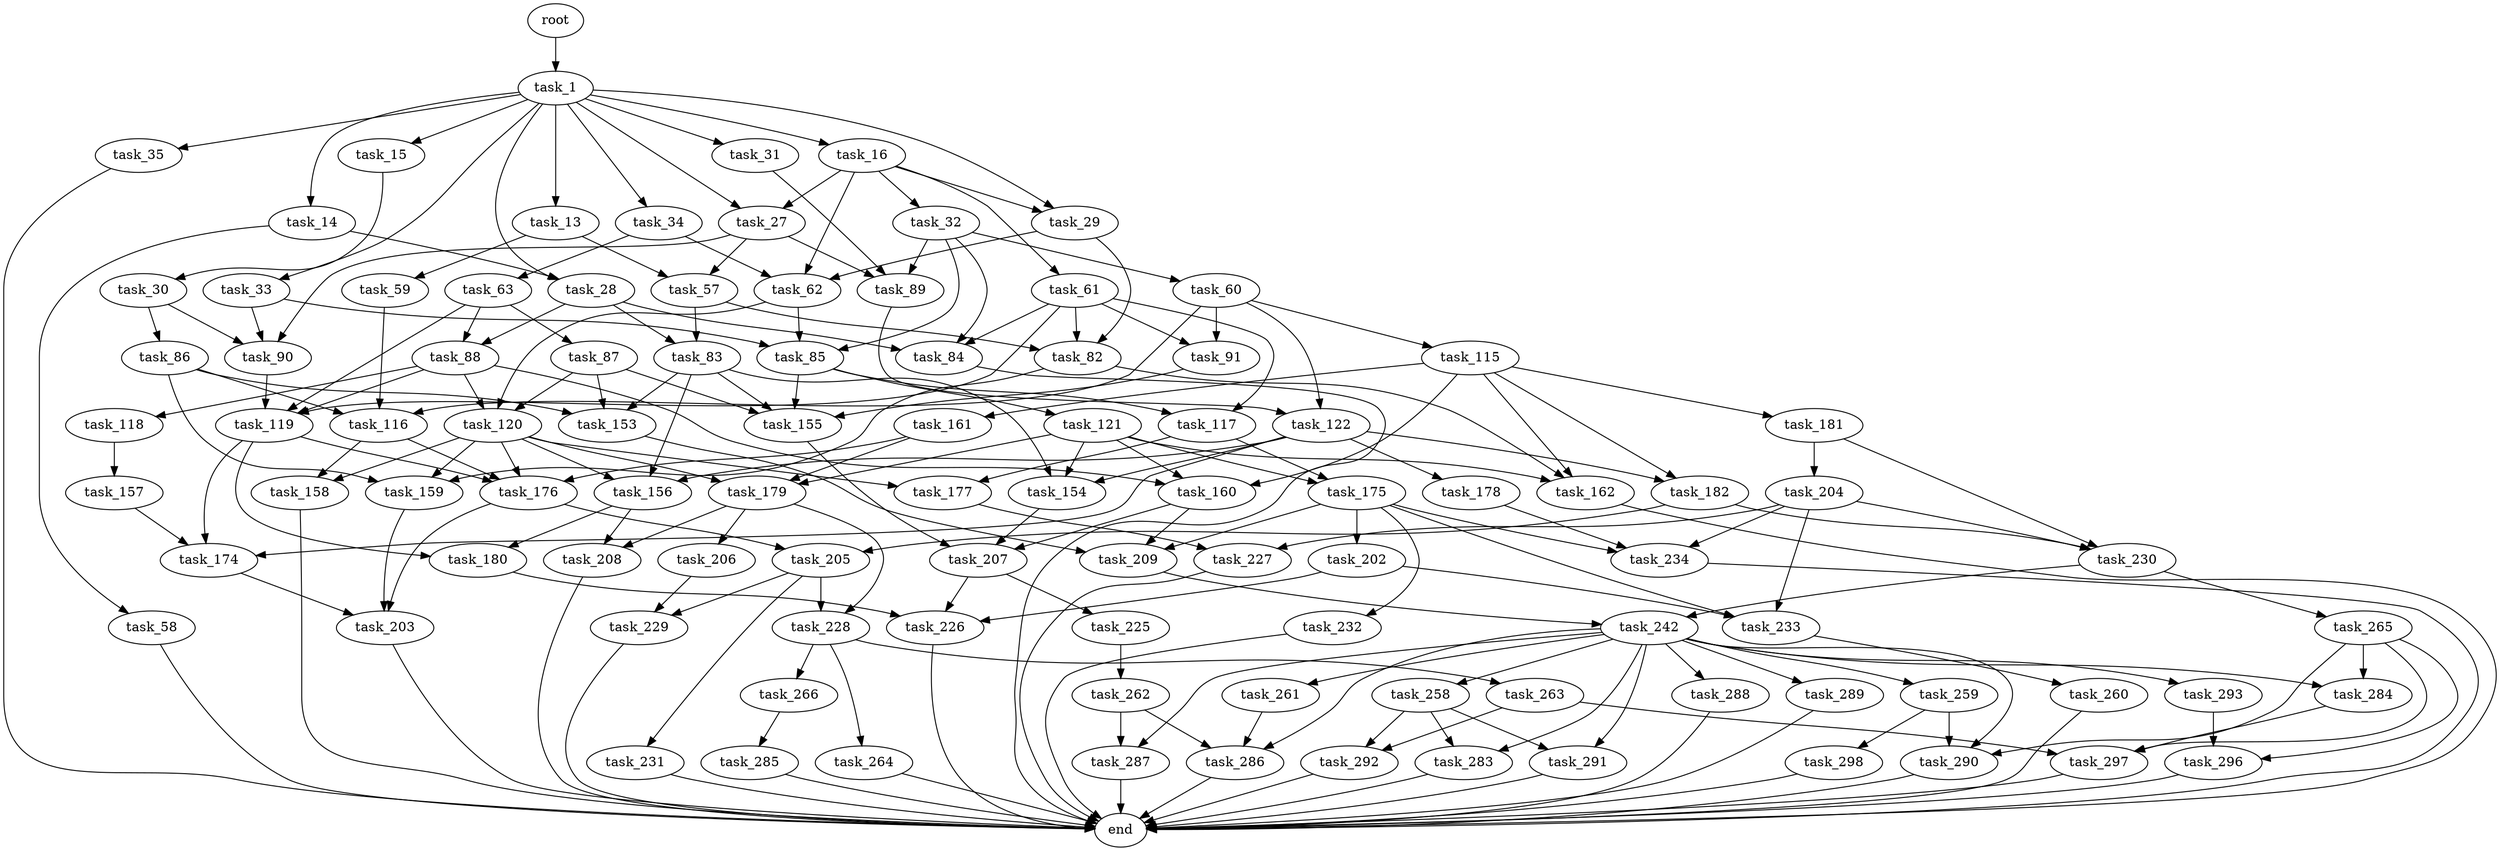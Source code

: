 digraph G {
  root [size="0.000000"];
  task_1 [size="4958395368.000000"];
  task_13 [size="549755813888.000000"];
  task_14 [size="487280533299.000000"];
  task_15 [size="1073741824000.000000"];
  task_16 [size="368293445632.000000"];
  task_27 [size="28991029248.000000"];
  task_28 [size="1995614255.000000"];
  task_29 [size="20741433071.000000"];
  task_30 [size="30180690896.000000"];
  task_31 [size="11857621696.000000"];
  task_32 [size="12138590177.000000"];
  task_33 [size="1073741824000.000000"];
  task_34 [size="231928233984.000000"];
  task_35 [size="548859690056.000000"];
  task_57 [size="549755813888.000000"];
  task_58 [size="10872833041.000000"];
  task_59 [size="231928233984.000000"];
  task_60 [size="755863461636.000000"];
  task_61 [size="14682959060.000000"];
  task_62 [size="225342105542.000000"];
  task_63 [size="9697221060.000000"];
  task_82 [size="12026752203.000000"];
  task_83 [size="232539985276.000000"];
  task_84 [size="32005547121.000000"];
  task_85 [size="2350909266.000000"];
  task_86 [size="209582465242.000000"];
  task_87 [size="49678294384.000000"];
  task_88 [size="38937524836.000000"];
  task_89 [size="380051607906.000000"];
  task_90 [size="49556241172.000000"];
  task_91 [size="365932541803.000000"];
  task_115 [size="3362873984.000000"];
  task_116 [size="316769599690.000000"];
  task_117 [size="272093478863.000000"];
  task_118 [size="8589934592.000000"];
  task_119 [size="451492351582.000000"];
  task_120 [size="9847715121.000000"];
  task_121 [size="782757789696.000000"];
  task_122 [size="1985383282.000000"];
  task_153 [size="68719476736.000000"];
  task_154 [size="8589934592.000000"];
  task_155 [size="5303273488.000000"];
  task_156 [size="8550950801.000000"];
  task_157 [size="1232321096.000000"];
  task_158 [size="86099682814.000000"];
  task_159 [size="134217728000.000000"];
  task_160 [size="11913089693.000000"];
  task_161 [size="4921122117.000000"];
  task_162 [size="28991029248.000000"];
  task_174 [size="980718629.000000"];
  task_175 [size="6785271897.000000"];
  task_176 [size="12834308154.000000"];
  task_177 [size="28991029248.000000"];
  task_178 [size="8589934592.000000"];
  task_179 [size="1073741824000.000000"];
  task_180 [size="230525412793.000000"];
  task_181 [size="549755813888.000000"];
  task_182 [size="20397172749.000000"];
  task_202 [size="489710370131.000000"];
  task_203 [size="644562053789.000000"];
  task_204 [size="8589934592.000000"];
  task_205 [size="782757789696.000000"];
  task_206 [size="9330036499.000000"];
  task_207 [size="29567720411.000000"];
  task_208 [size="29185382322.000000"];
  task_209 [size="47379137870.000000"];
  task_225 [size="19705430699.000000"];
  task_226 [size="39002853659.000000"];
  task_227 [size="127789475180.000000"];
  task_228 [size="12988858550.000000"];
  task_229 [size="662738434887.000000"];
  task_230 [size="255441839422.000000"];
  task_231 [size="549755813888.000000"];
  task_232 [size="8300220805.000000"];
  task_233 [size="68719476736.000000"];
  task_234 [size="368293445632.000000"];
  task_242 [size="452493209695.000000"];
  task_258 [size="389962664980.000000"];
  task_259 [size="24111084919.000000"];
  task_260 [size="782757789696.000000"];
  task_261 [size="274939901564.000000"];
  task_262 [size="8961965812.000000"];
  task_263 [size="33454181456.000000"];
  task_264 [size="134217728000.000000"];
  task_265 [size="328762679363.000000"];
  task_266 [size="134217728000.000000"];
  task_283 [size="8589934592.000000"];
  task_284 [size="553011564218.000000"];
  task_285 [size="9710768767.000000"];
  task_286 [size="25449254497.000000"];
  task_287 [size="5122017824.000000"];
  task_288 [size="2061929833.000000"];
  task_289 [size="790180001710.000000"];
  task_290 [size="190446291881.000000"];
  task_291 [size="549755813888.000000"];
  task_292 [size="231928233984.000000"];
  task_293 [size="7131605760.000000"];
  task_296 [size="47531226119.000000"];
  task_297 [size="15533144520.000000"];
  task_298 [size="1235866908.000000"];
  end [size="0.000000"];

  root -> task_1 [size="1.000000"];
  task_1 -> task_13 [size="134217728.000000"];
  task_1 -> task_14 [size="134217728.000000"];
  task_1 -> task_15 [size="134217728.000000"];
  task_1 -> task_16 [size="134217728.000000"];
  task_1 -> task_27 [size="134217728.000000"];
  task_1 -> task_28 [size="134217728.000000"];
  task_1 -> task_29 [size="134217728.000000"];
  task_1 -> task_31 [size="134217728.000000"];
  task_1 -> task_33 [size="134217728.000000"];
  task_1 -> task_34 [size="134217728.000000"];
  task_1 -> task_35 [size="134217728.000000"];
  task_13 -> task_57 [size="536870912.000000"];
  task_13 -> task_59 [size="536870912.000000"];
  task_14 -> task_28 [size="536870912.000000"];
  task_14 -> task_58 [size="536870912.000000"];
  task_15 -> task_30 [size="838860800.000000"];
  task_16 -> task_27 [size="411041792.000000"];
  task_16 -> task_29 [size="411041792.000000"];
  task_16 -> task_32 [size="411041792.000000"];
  task_16 -> task_61 [size="411041792.000000"];
  task_16 -> task_62 [size="411041792.000000"];
  task_27 -> task_57 [size="75497472.000000"];
  task_27 -> task_89 [size="75497472.000000"];
  task_27 -> task_90 [size="75497472.000000"];
  task_28 -> task_83 [size="33554432.000000"];
  task_28 -> task_84 [size="33554432.000000"];
  task_28 -> task_88 [size="33554432.000000"];
  task_29 -> task_62 [size="411041792.000000"];
  task_29 -> task_82 [size="411041792.000000"];
  task_30 -> task_86 [size="536870912.000000"];
  task_30 -> task_90 [size="536870912.000000"];
  task_31 -> task_89 [size="536870912.000000"];
  task_32 -> task_60 [size="301989888.000000"];
  task_32 -> task_84 [size="301989888.000000"];
  task_32 -> task_85 [size="301989888.000000"];
  task_32 -> task_89 [size="301989888.000000"];
  task_33 -> task_85 [size="838860800.000000"];
  task_33 -> task_90 [size="838860800.000000"];
  task_34 -> task_62 [size="301989888.000000"];
  task_34 -> task_63 [size="301989888.000000"];
  task_35 -> end [size="1.000000"];
  task_57 -> task_82 [size="536870912.000000"];
  task_57 -> task_83 [size="536870912.000000"];
  task_58 -> end [size="1.000000"];
  task_59 -> task_116 [size="301989888.000000"];
  task_60 -> task_91 [size="679477248.000000"];
  task_60 -> task_115 [size="679477248.000000"];
  task_60 -> task_116 [size="679477248.000000"];
  task_60 -> task_122 [size="679477248.000000"];
  task_61 -> task_82 [size="411041792.000000"];
  task_61 -> task_84 [size="411041792.000000"];
  task_61 -> task_91 [size="411041792.000000"];
  task_61 -> task_117 [size="411041792.000000"];
  task_61 -> task_119 [size="411041792.000000"];
  task_62 -> task_85 [size="411041792.000000"];
  task_62 -> task_120 [size="411041792.000000"];
  task_63 -> task_87 [size="209715200.000000"];
  task_63 -> task_88 [size="209715200.000000"];
  task_63 -> task_119 [size="209715200.000000"];
  task_82 -> task_159 [size="209715200.000000"];
  task_82 -> task_162 [size="209715200.000000"];
  task_83 -> task_153 [size="209715200.000000"];
  task_83 -> task_154 [size="209715200.000000"];
  task_83 -> task_155 [size="209715200.000000"];
  task_83 -> task_156 [size="209715200.000000"];
  task_84 -> end [size="1.000000"];
  task_85 -> task_117 [size="75497472.000000"];
  task_85 -> task_121 [size="75497472.000000"];
  task_85 -> task_155 [size="75497472.000000"];
  task_86 -> task_116 [size="838860800.000000"];
  task_86 -> task_153 [size="838860800.000000"];
  task_86 -> task_159 [size="838860800.000000"];
  task_87 -> task_120 [size="838860800.000000"];
  task_87 -> task_153 [size="838860800.000000"];
  task_87 -> task_155 [size="838860800.000000"];
  task_88 -> task_118 [size="838860800.000000"];
  task_88 -> task_119 [size="838860800.000000"];
  task_88 -> task_120 [size="838860800.000000"];
  task_88 -> task_160 [size="838860800.000000"];
  task_89 -> task_122 [size="838860800.000000"];
  task_90 -> task_119 [size="75497472.000000"];
  task_91 -> task_155 [size="411041792.000000"];
  task_115 -> task_160 [size="134217728.000000"];
  task_115 -> task_161 [size="134217728.000000"];
  task_115 -> task_162 [size="134217728.000000"];
  task_115 -> task_181 [size="134217728.000000"];
  task_115 -> task_182 [size="134217728.000000"];
  task_116 -> task_158 [size="411041792.000000"];
  task_116 -> task_176 [size="411041792.000000"];
  task_117 -> task_175 [size="209715200.000000"];
  task_117 -> task_177 [size="209715200.000000"];
  task_118 -> task_157 [size="33554432.000000"];
  task_119 -> task_174 [size="411041792.000000"];
  task_119 -> task_176 [size="411041792.000000"];
  task_119 -> task_180 [size="411041792.000000"];
  task_120 -> task_156 [size="33554432.000000"];
  task_120 -> task_158 [size="33554432.000000"];
  task_120 -> task_159 [size="33554432.000000"];
  task_120 -> task_176 [size="33554432.000000"];
  task_120 -> task_177 [size="33554432.000000"];
  task_120 -> task_179 [size="33554432.000000"];
  task_121 -> task_154 [size="679477248.000000"];
  task_121 -> task_160 [size="679477248.000000"];
  task_121 -> task_162 [size="679477248.000000"];
  task_121 -> task_175 [size="679477248.000000"];
  task_121 -> task_179 [size="679477248.000000"];
  task_122 -> task_154 [size="33554432.000000"];
  task_122 -> task_156 [size="33554432.000000"];
  task_122 -> task_174 [size="33554432.000000"];
  task_122 -> task_178 [size="33554432.000000"];
  task_122 -> task_182 [size="33554432.000000"];
  task_153 -> task_209 [size="134217728.000000"];
  task_154 -> task_207 [size="33554432.000000"];
  task_155 -> task_207 [size="209715200.000000"];
  task_156 -> task_180 [size="679477248.000000"];
  task_156 -> task_208 [size="679477248.000000"];
  task_157 -> task_174 [size="33554432.000000"];
  task_158 -> end [size="1.000000"];
  task_159 -> task_203 [size="209715200.000000"];
  task_160 -> task_207 [size="301989888.000000"];
  task_160 -> task_209 [size="301989888.000000"];
  task_161 -> task_176 [size="134217728.000000"];
  task_161 -> task_179 [size="134217728.000000"];
  task_162 -> end [size="1.000000"];
  task_174 -> task_203 [size="75497472.000000"];
  task_175 -> task_202 [size="411041792.000000"];
  task_175 -> task_209 [size="411041792.000000"];
  task_175 -> task_232 [size="411041792.000000"];
  task_175 -> task_233 [size="411041792.000000"];
  task_175 -> task_234 [size="411041792.000000"];
  task_176 -> task_203 [size="411041792.000000"];
  task_176 -> task_205 [size="411041792.000000"];
  task_177 -> task_227 [size="75497472.000000"];
  task_178 -> task_234 [size="33554432.000000"];
  task_179 -> task_206 [size="838860800.000000"];
  task_179 -> task_208 [size="838860800.000000"];
  task_179 -> task_228 [size="838860800.000000"];
  task_180 -> task_226 [size="411041792.000000"];
  task_181 -> task_204 [size="536870912.000000"];
  task_181 -> task_230 [size="536870912.000000"];
  task_182 -> task_205 [size="838860800.000000"];
  task_182 -> task_230 [size="838860800.000000"];
  task_202 -> task_226 [size="536870912.000000"];
  task_202 -> task_233 [size="536870912.000000"];
  task_203 -> end [size="1.000000"];
  task_204 -> task_227 [size="33554432.000000"];
  task_204 -> task_230 [size="33554432.000000"];
  task_204 -> task_233 [size="33554432.000000"];
  task_204 -> task_234 [size="33554432.000000"];
  task_205 -> task_228 [size="679477248.000000"];
  task_205 -> task_229 [size="679477248.000000"];
  task_205 -> task_231 [size="679477248.000000"];
  task_206 -> task_229 [size="536870912.000000"];
  task_207 -> task_225 [size="134217728.000000"];
  task_207 -> task_226 [size="134217728.000000"];
  task_208 -> end [size="1.000000"];
  task_209 -> task_242 [size="134217728.000000"];
  task_225 -> task_262 [size="33554432.000000"];
  task_226 -> end [size="1.000000"];
  task_227 -> end [size="1.000000"];
  task_228 -> task_263 [size="411041792.000000"];
  task_228 -> task_264 [size="411041792.000000"];
  task_228 -> task_266 [size="411041792.000000"];
  task_229 -> end [size="1.000000"];
  task_230 -> task_242 [size="209715200.000000"];
  task_230 -> task_265 [size="209715200.000000"];
  task_231 -> end [size="1.000000"];
  task_232 -> end [size="1.000000"];
  task_233 -> task_260 [size="134217728.000000"];
  task_234 -> end [size="1.000000"];
  task_242 -> task_258 [size="411041792.000000"];
  task_242 -> task_259 [size="411041792.000000"];
  task_242 -> task_261 [size="411041792.000000"];
  task_242 -> task_283 [size="411041792.000000"];
  task_242 -> task_284 [size="411041792.000000"];
  task_242 -> task_286 [size="411041792.000000"];
  task_242 -> task_287 [size="411041792.000000"];
  task_242 -> task_288 [size="411041792.000000"];
  task_242 -> task_289 [size="411041792.000000"];
  task_242 -> task_290 [size="411041792.000000"];
  task_242 -> task_291 [size="411041792.000000"];
  task_242 -> task_293 [size="411041792.000000"];
  task_258 -> task_283 [size="301989888.000000"];
  task_258 -> task_291 [size="301989888.000000"];
  task_258 -> task_292 [size="301989888.000000"];
  task_259 -> task_290 [size="411041792.000000"];
  task_259 -> task_298 [size="411041792.000000"];
  task_260 -> end [size="1.000000"];
  task_261 -> task_286 [size="209715200.000000"];
  task_262 -> task_286 [size="838860800.000000"];
  task_262 -> task_287 [size="838860800.000000"];
  task_263 -> task_292 [size="679477248.000000"];
  task_263 -> task_297 [size="679477248.000000"];
  task_264 -> end [size="1.000000"];
  task_265 -> task_284 [size="209715200.000000"];
  task_265 -> task_290 [size="209715200.000000"];
  task_265 -> task_296 [size="209715200.000000"];
  task_265 -> task_297 [size="209715200.000000"];
  task_266 -> task_285 [size="209715200.000000"];
  task_283 -> end [size="1.000000"];
  task_284 -> task_297 [size="411041792.000000"];
  task_285 -> end [size="1.000000"];
  task_286 -> end [size="1.000000"];
  task_287 -> end [size="1.000000"];
  task_288 -> end [size="1.000000"];
  task_289 -> end [size="1.000000"];
  task_290 -> end [size="1.000000"];
  task_291 -> end [size="1.000000"];
  task_292 -> end [size="1.000000"];
  task_293 -> task_296 [size="209715200.000000"];
  task_296 -> end [size="1.000000"];
  task_297 -> end [size="1.000000"];
  task_298 -> end [size="1.000000"];
}
